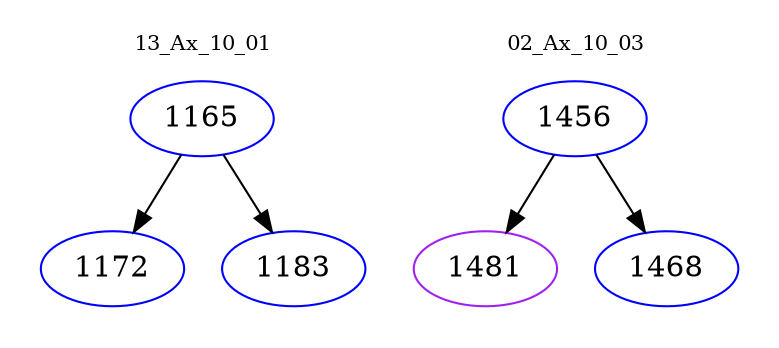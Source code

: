 digraph{
subgraph cluster_0 {
color = white
label = "13_Ax_10_01";
fontsize=10;
T0_1165 [label="1165", color="blue"]
T0_1165 -> T0_1172 [color="black"]
T0_1172 [label="1172", color="blue"]
T0_1165 -> T0_1183 [color="black"]
T0_1183 [label="1183", color="blue"]
}
subgraph cluster_1 {
color = white
label = "02_Ax_10_03";
fontsize=10;
T1_1456 [label="1456", color="blue"]
T1_1456 -> T1_1481 [color="black"]
T1_1481 [label="1481", color="purple"]
T1_1456 -> T1_1468 [color="black"]
T1_1468 [label="1468", color="blue"]
}
}
